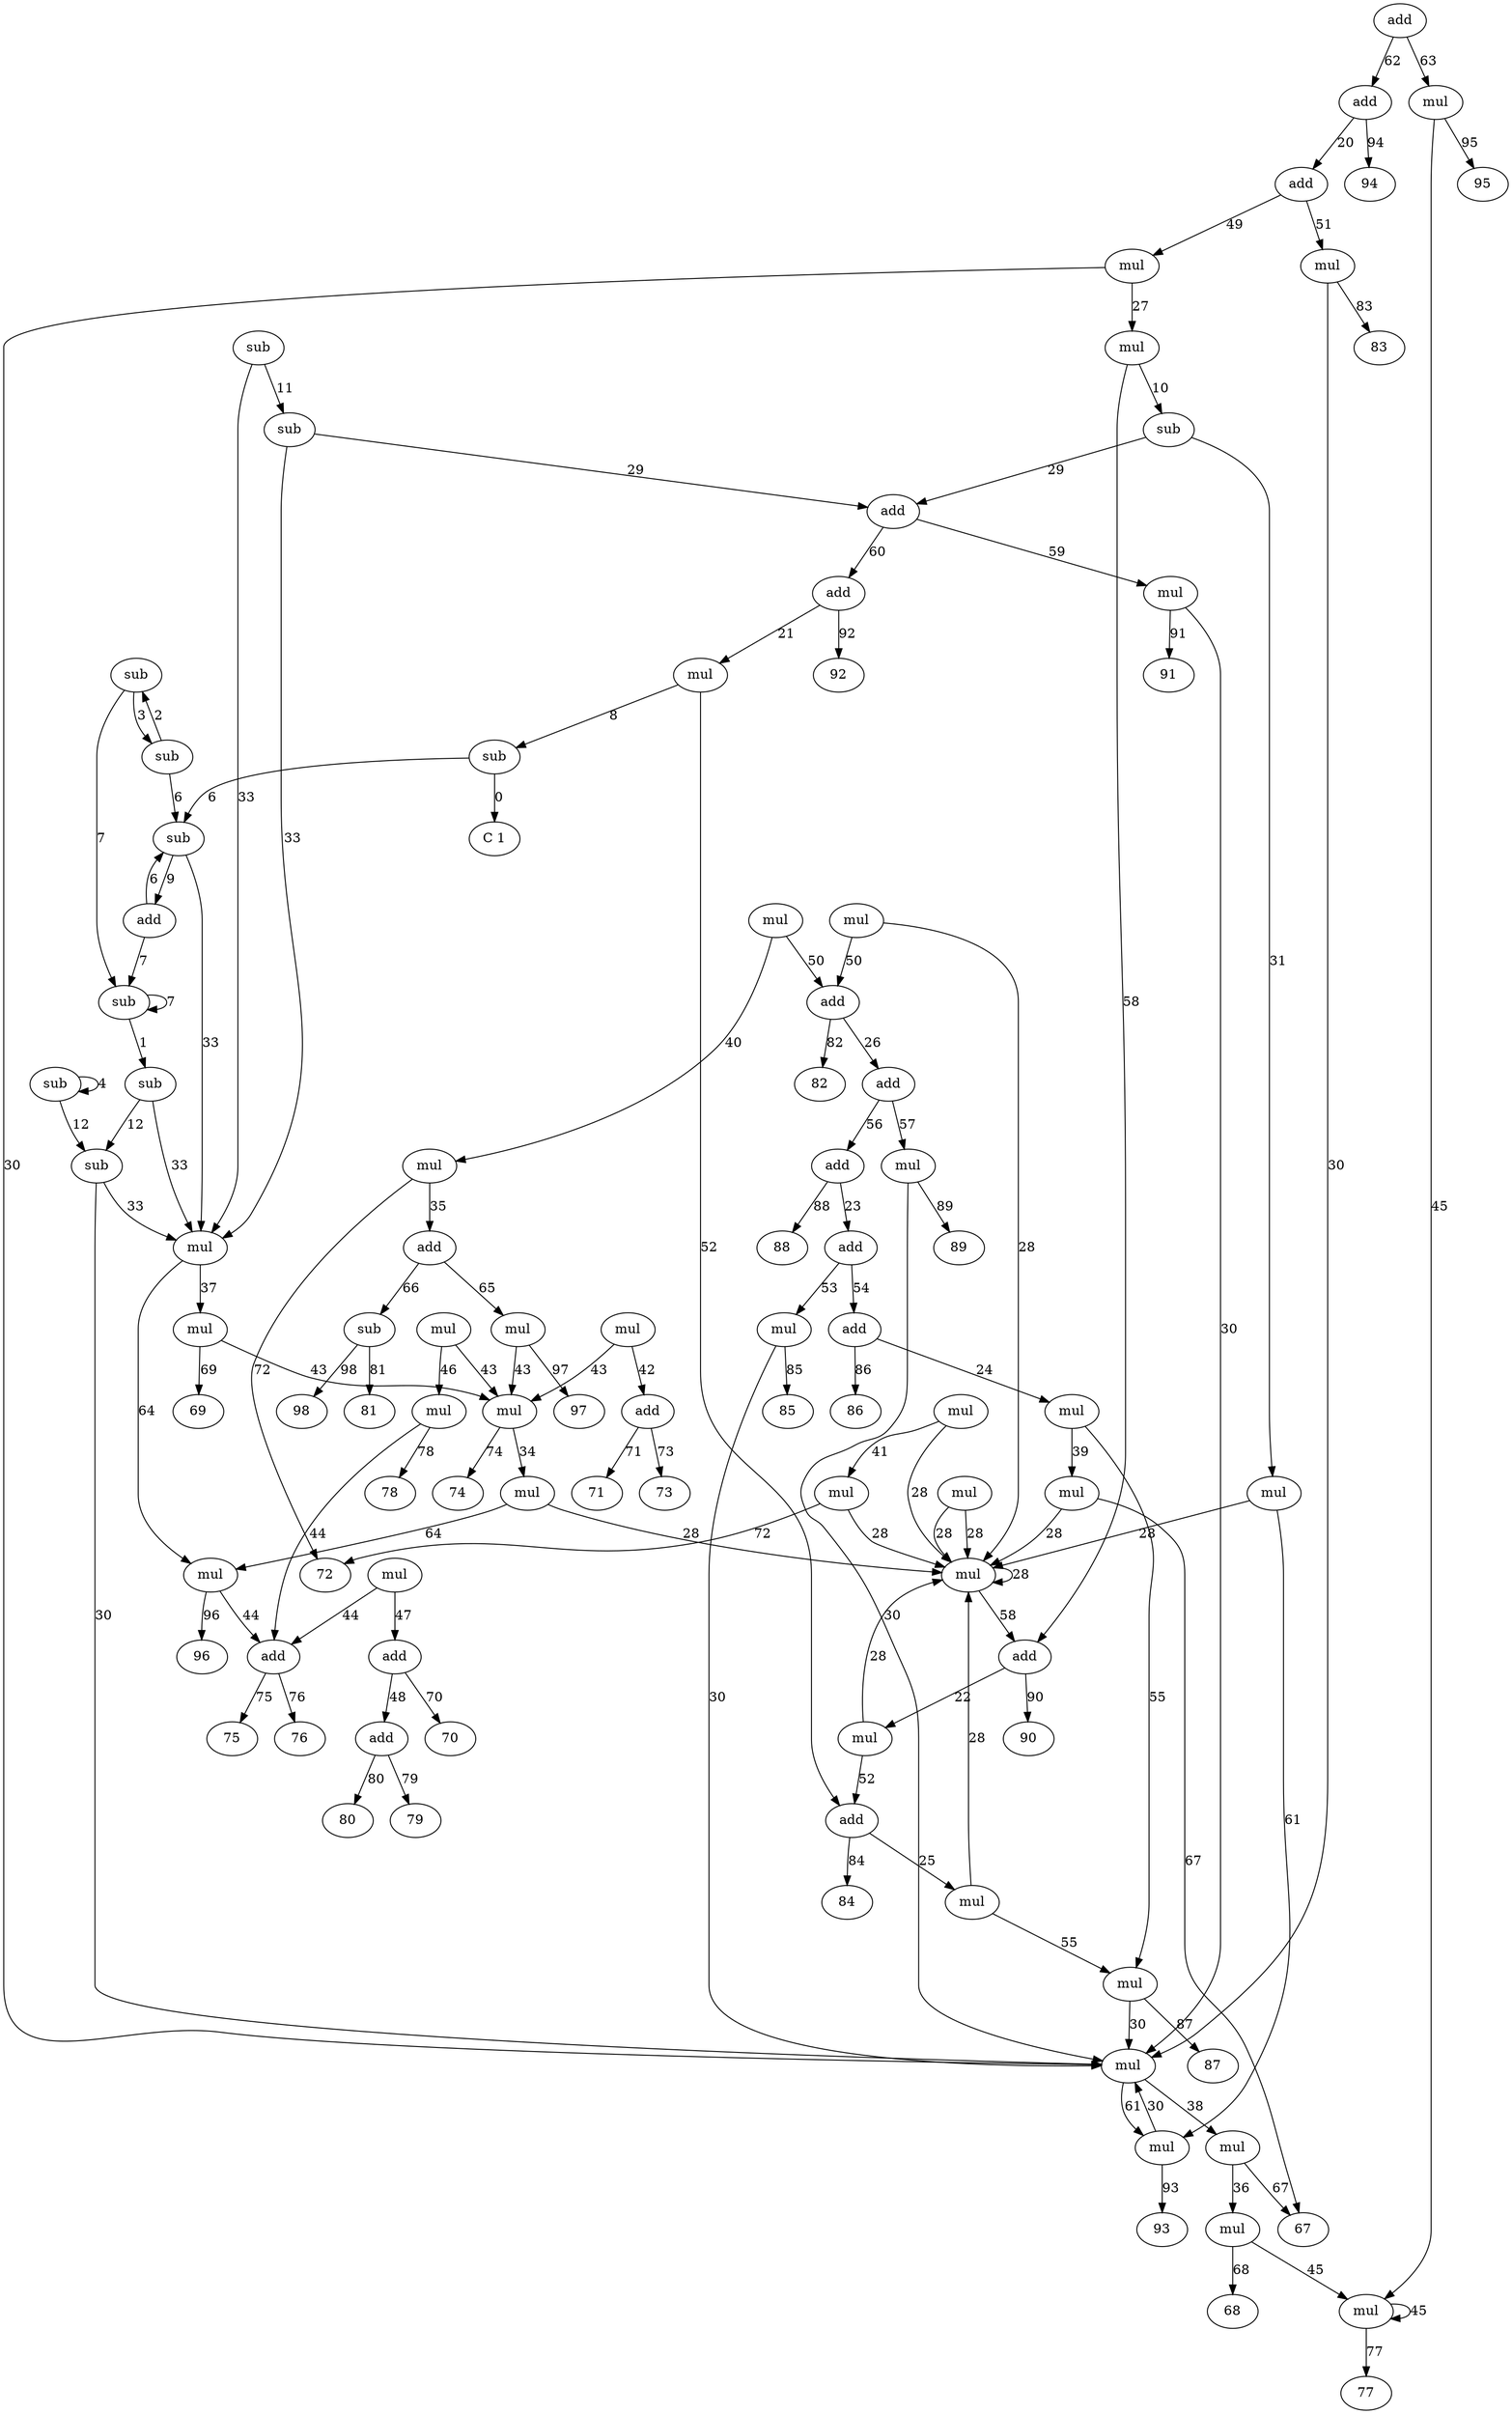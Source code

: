 digraph G {
0 [label="C 1"]
1 [label="sub"]
1 -> 12 [label="12"]
1 -> 33 [label="33"]
2 [label="sub"]
2 -> 7 [label="7"]
2 -> 3 [label="3"]
3 [label="sub"]
3 -> 6 [label="6"]
3 -> 2 [label="2"]
4 [label="sub"]
4 -> 12 [label="12"]
4 -> 4 [label="4"]
5 [label="sub"]
5 -> 11 [label="11"]
5 -> 33 [label="33"]
6 [label="sub"]
6 -> 9 [label="9"]
6 -> 33 [label="33"]
7 [label="sub"]
7 -> 7 [label="7"]
7 -> 1 [label="1"]
8 [label="sub"]
8 -> 6 [label="6"]
8 -> 0 [label="0"]
9 [label="add"]
9 -> 6 [label="6"]
9 -> 7 [label="7"]
10 [label="sub"]
10 -> 29 [label="29"]
10 -> 31 [label="31"]
11 [label="sub"]
11 -> 29 [label="29"]
11 -> 33 [label="33"]
12 [label="sub"]
12 -> 30 [label="30"]
12 -> 33 [label="33"]
13 [label="mul"]
13 -> 42 [label="42"]
13 -> 43 [label="43"]
14 [label="mul"]
14 -> 43 [label="43"]
14 -> 46 [label="46"]
15 [label="mul"]
15 -> 44 [label="44"]
15 -> 47 [label="47"]
16 [label="mul"]
16 -> 28 [label="28"]
16 -> 41 [label="41"]
17 [label="mul"]
17 -> 28 [label="28"]
17 -> 28 [label="28"]
18 [label="mul"]
18 -> 40 [label="40"]
18 -> 50 [label="50"]
19 [label="mul"]
19 -> 28 [label="28"]
19 -> 50 [label="50"]
20 [label="add"]
20 -> 49 [label="49"]
20 -> 51 [label="51"]
21 [label="mul"]
21 -> 8 [label="8"]
21 -> 52 [label="52"]
22 [label="mul"]
22 -> 28 [label="28"]
22 -> 52 [label="52"]
23 [label="add"]
23 -> 53 [label="53"]
23 -> 54 [label="54"]
24 [label="mul"]
24 -> 39 [label="39"]
24 -> 55 [label="55"]
25 [label="mul"]
25 -> 28 [label="28"]
25 -> 55 [label="55"]
26 [label="add"]
26 -> 56 [label="56"]
26 -> 57 [label="57"]
27 [label="mul"]
27 -> 10 [label="10"]
27 -> 58 [label="58"]
28 [label="mul"]
28 -> 28 [label="28"]
28 -> 58 [label="58"]
29 [label="add"]
29 -> 59 [label="59"]
29 -> 60 [label="60"]
30 [label="mul"]
30 -> 38 [label="38"]
30 -> 61 [label="61"]
31 [label="mul"]
31 -> 28 [label="28"]
31 -> 61 [label="61"]
32 [label="add"]
32 -> 62 [label="62"]
32 -> 63 [label="63"]
33 [label="mul"]
33 -> 37 [label="37"]
33 -> 64 [label="64"]
34 [label="mul"]
34 -> 28 [label="28"]
34 -> 64 [label="64"]
35 [label="add"]
35 -> 65 [label="65"]
35 -> 66 [label="66"]
36 [label="mul"]
36 -> 45 [label="45"]
36 -> 68 [label="68"]
37 [label="mul"]
37 -> 43 [label="43"]
37 -> 69 [label="69"]
38 [label="mul"]
38 -> 36 [label="36"]
38 -> 67 [label="67"]
39 [label="mul"]
39 -> 28 [label="28"]
39 -> 67 [label="67"]
40 [label="mul"]
40 -> 35 [label="35"]
40 -> 72 [label="72"]
41 [label="mul"]
41 -> 28 [label="28"]
41 -> 72 [label="72"]
42 [label="add"]
42 -> 71 [label="71"]
42 -> 73 [label="73"]
43 [label="mul"]
43 -> 34 [label="34"]
43 -> 74 [label="74"]
44 [label="add"]
44 -> 75 [label="75"]
44 -> 76 [label="76"]
45 [label="mul"]
45 -> 45 [label="45"]
45 -> 77 [label="77"]
46 [label="mul"]
46 -> 44 [label="44"]
46 -> 78 [label="78"]
47 [label="add"]
47 -> 48 [label="48"]
47 -> 70 [label="70"]
48 [label="add"]
48 -> 79 [label="79"]
48 -> 80 [label="80"]
49 [label="mul"]
49 -> 27 [label="27"]
49 -> 30 [label="30"]
50 [label="add"]
50 -> 26 [label="26"]
50 -> 82 [label="82"]
51 [label="mul"]
51 -> 30 [label="30"]
51 -> 83 [label="83"]
52 [label="add"]
52 -> 25 [label="25"]
52 -> 84 [label="84"]
53 [label="mul"]
53 -> 30 [label="30"]
53 -> 85 [label="85"]
54 [label="add"]
54 -> 24 [label="24"]
54 -> 86 [label="86"]
55 [label="mul"]
55 -> 30 [label="30"]
55 -> 87 [label="87"]
56 [label="add"]
56 -> 23 [label="23"]
56 -> 88 [label="88"]
57 [label="mul"]
57 -> 30 [label="30"]
57 -> 89 [label="89"]
58 [label="add"]
58 -> 22 [label="22"]
58 -> 90 [label="90"]
59 [label="mul"]
59 -> 30 [label="30"]
59 -> 91 [label="91"]
60 [label="add"]
60 -> 21 [label="21"]
60 -> 92 [label="92"]
61 [label="mul"]
61 -> 30 [label="30"]
61 -> 93 [label="93"]
62 [label="add"]
62 -> 20 [label="20"]
62 -> 94 [label="94"]
63 [label="mul"]
63 -> 45 [label="45"]
63 -> 95 [label="95"]
64 [label="mul"]
64 -> 44 [label="44"]
64 -> 96 [label="96"]
65 [label="mul"]
65 -> 43 [label="43"]
65 -> 97 [label="97"]
66 [label="sub"]
66 -> 81 [label="81"]
66 -> 98 [label="98"]
}
